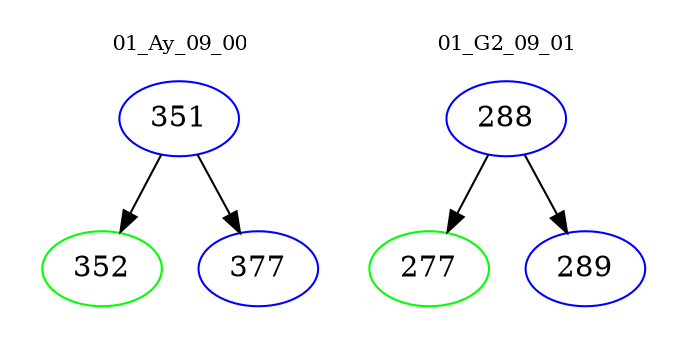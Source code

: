 digraph{
subgraph cluster_0 {
color = white
label = "01_Ay_09_00";
fontsize=10;
T0_351 [label="351", color="blue"]
T0_351 -> T0_352 [color="black"]
T0_352 [label="352", color="green"]
T0_351 -> T0_377 [color="black"]
T0_377 [label="377", color="blue"]
}
subgraph cluster_1 {
color = white
label = "01_G2_09_01";
fontsize=10;
T1_288 [label="288", color="blue"]
T1_288 -> T1_277 [color="black"]
T1_277 [label="277", color="green"]
T1_288 -> T1_289 [color="black"]
T1_289 [label="289", color="blue"]
}
}
